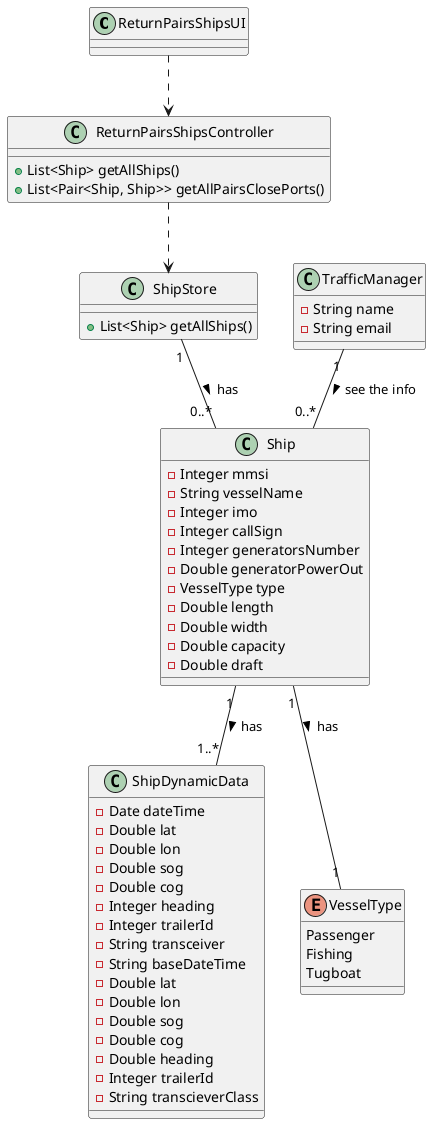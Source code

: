 @startuml

class ReturnPairsShipsUI {

}

class ReturnPairsShipsController {
  +List<Ship> getAllShips()
  +List<Pair<Ship, Ship>> getAllPairsClosePorts()
}

class ShipStore{
    +List<Ship> getAllShips()
}

class TrafficManager {
  -String name
  -String email
}

class Ship {
    -Integer mmsi
    -String vesselName
    -Integer imo
    -Integer callSign
    -Integer generatorsNumber
    -Double generatorPowerOut
    -VesselType type
    -Double length
    -Double width
    -Double capacity
    -Double draft
}

class ShipDynamicData {
    -Date dateTime
    -Double lat
    -Double lon
    -Double sog
    -Double cog
    -Integer heading
    -Integer trailerId
    -String transceiver
}

class ShipDynamicData{
    -String baseDateTime
    -Double lat
    -Double lon
    -Double sog
    -Double cog
    -Double heading
    -Integer trailerId
    -String transcieverClass
}

enum VesselType {
  Passenger
  Fishing
  Tugboat
}


ReturnPairsShipsUI ..> ReturnPairsShipsController
ReturnPairsShipsController ..> ShipStore
ShipStore "1" -- "0..*" Ship : has >
TrafficManager "1" -- "0..*" Ship : see the info >
Ship "1" -- "1..*" ShipDynamicData : has  >
Ship "1" -- "1" VesselType : has >

@enduml